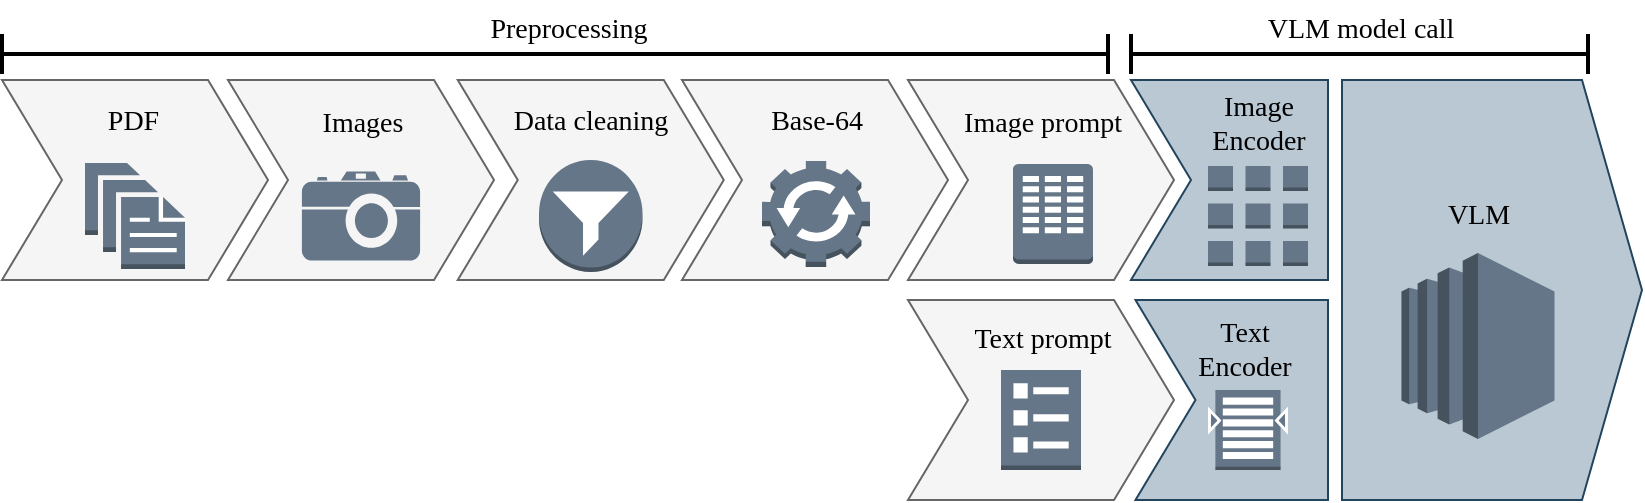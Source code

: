 <mxfile version="24.4.9" type="github">
  <diagram name="Seite-1" id="zDdVwDyc1Fwn5zu0NveK">
    <mxGraphModel dx="1224" dy="816" grid="1" gridSize="10" guides="1" tooltips="1" connect="1" arrows="1" fold="1" page="1" pageScale="1" pageWidth="827" pageHeight="1169" math="0" shadow="0">
      <root>
        <mxCell id="0" />
        <mxCell id="1" parent="0" />
        <mxCell id="O20LecAtxoyKpuHzmxib-36" value="" style="html=1;shadow=0;dashed=0;align=center;verticalAlign=middle;shape=mxgraph.arrows2.arrow;dy=0;dx=30;notch=30;fontFamily=Lucida Console;fontSize=14;fillColor=#f5f5f5;fontColor=#333333;strokeColor=#666666;" vertex="1" parent="1">
          <mxGeometry x="460" y="200" width="133" height="100" as="geometry" />
        </mxCell>
        <mxCell id="O20LecAtxoyKpuHzmxib-35" value="" style="html=1;shadow=0;dashed=0;align=center;verticalAlign=middle;shape=mxgraph.arrows2.arrow;dy=0;dx=30;notch=30;fontFamily=Lucida Console;fontSize=14;fillColor=#f5f5f5;fontColor=#333333;strokeColor=#666666;" vertex="1" parent="1">
          <mxGeometry x="460" y="90" width="133" height="100" as="geometry" />
        </mxCell>
        <mxCell id="O20LecAtxoyKpuHzmxib-34" value="" style="html=1;shadow=0;dashed=0;align=center;verticalAlign=middle;shape=mxgraph.arrows2.arrow;dy=0;dx=30;notch=30;fontFamily=Lucida Console;fontSize=14;fillColor=#f5f5f5;fontColor=#333333;strokeColor=#666666;" vertex="1" parent="1">
          <mxGeometry x="347" y="90" width="133" height="100" as="geometry" />
        </mxCell>
        <mxCell id="O20LecAtxoyKpuHzmxib-33" value="" style="html=1;shadow=0;dashed=0;align=center;verticalAlign=middle;shape=mxgraph.arrows2.arrow;dy=0;dx=30;notch=30;fontFamily=Lucida Console;fontSize=14;fillColor=#f5f5f5;fontColor=#333333;strokeColor=#666666;" vertex="1" parent="1">
          <mxGeometry x="234.88" y="90" width="133" height="100" as="geometry" />
        </mxCell>
        <mxCell id="O20LecAtxoyKpuHzmxib-32" value="" style="html=1;shadow=0;dashed=0;align=center;verticalAlign=middle;shape=mxgraph.arrows2.arrow;dy=0;dx=30;notch=30;fontFamily=Lucida Console;fontSize=14;fillColor=#f5f5f5;fontColor=#333333;strokeColor=#666666;" vertex="1" parent="1">
          <mxGeometry x="120" y="90" width="133" height="100" as="geometry" />
        </mxCell>
        <mxCell id="O20LecAtxoyKpuHzmxib-6" value="" style="html=1;shadow=0;dashed=0;align=center;verticalAlign=middle;shape=mxgraph.arrows2.arrow;dy=0;dx=30;notch=30;fontFamily=Lucida Console;fontSize=14;fillColor=#f5f5f5;fontColor=#333333;strokeColor=#666666;" vertex="1" parent="1">
          <mxGeometry x="7" y="90" width="133" height="100" as="geometry" />
        </mxCell>
        <mxCell id="O20LecAtxoyKpuHzmxib-9" value="" style="outlineConnect=0;dashed=0;verticalLabelPosition=bottom;verticalAlign=top;align=center;html=1;shape=mxgraph.aws3.documents;fillColor=#647687;fontColor=#ffffff;strokeColor=#314354;fontFamily=Lucida Console;fontSize=14;" vertex="1" parent="1">
          <mxGeometry x="48.5" y="131.5" width="50" height="53" as="geometry" />
        </mxCell>
        <mxCell id="O20LecAtxoyKpuHzmxib-10" value="PDF&amp;nbsp;" style="text;html=1;align=center;verticalAlign=middle;resizable=0;points=[];autosize=1;strokeColor=none;fillColor=none;fontFamily=Lucida Console;fontSize=14;" vertex="1" parent="1">
          <mxGeometry x="48.5" y="95.5" width="50" height="30" as="geometry" />
        </mxCell>
        <mxCell id="O20LecAtxoyKpuHzmxib-11" value="" style="outlineConnect=0;dashed=0;verticalLabelPosition=bottom;verticalAlign=top;align=center;html=1;shape=mxgraph.aws3.filtering_rule;fillColor=#647687;fontColor=#ffffff;strokeColor=#314354;fontFamily=Lucida Console;fontSize=14;" vertex="1" parent="1">
          <mxGeometry x="275.51" y="130" width="51.75" height="56" as="geometry" />
        </mxCell>
        <mxCell id="O20LecAtxoyKpuHzmxib-15" value="" style="shape=mxgraph.signs.tech.camera_2;html=1;pointerEvents=1;fillColor=#647687;strokeColor=none;verticalLabelPosition=bottom;verticalAlign=top;align=center;sketch=0;fontColor=#ffffff;fontFamily=Lucida Console;fontSize=14;" vertex="1" parent="1">
          <mxGeometry x="156.94" y="135.75" width="59.12" height="44.5" as="geometry" />
        </mxCell>
        <mxCell id="O20LecAtxoyKpuHzmxib-17" value="Images" style="text;html=1;align=center;verticalAlign=middle;resizable=0;points=[];autosize=1;strokeColor=none;fillColor=none;fontFamily=Lucida Console;fontSize=14;" vertex="1" parent="1">
          <mxGeometry x="156.94" y="97" width="60" height="30" as="geometry" />
        </mxCell>
        <mxCell id="O20LecAtxoyKpuHzmxib-16" value="" style="outlineConnect=0;dashed=0;verticalLabelPosition=bottom;verticalAlign=top;align=center;html=1;shape=mxgraph.aws3.automation;fillColor=#647687;fontColor=#ffffff;strokeColor=#314354;fontFamily=Lucida Console;fontSize=14;" vertex="1" parent="1">
          <mxGeometry x="387" y="130.5" width="54" height="53" as="geometry" />
        </mxCell>
        <mxCell id="O20LecAtxoyKpuHzmxib-18" value="Base-64" style="text;html=1;align=center;verticalAlign=middle;resizable=0;points=[];autosize=1;strokeColor=none;fillColor=none;fontFamily=Lucida Console;fontSize=14;" vertex="1" parent="1">
          <mxGeometry x="379" y="95.5" width="70" height="30" as="geometry" />
        </mxCell>
        <mxCell id="O20LecAtxoyKpuHzmxib-20" value="Data cleaning" style="text;html=1;align=center;verticalAlign=middle;resizable=0;points=[];autosize=1;strokeColor=none;fillColor=none;fontFamily=Lucida Console;fontSize=14;" vertex="1" parent="1">
          <mxGeometry x="251.38" y="95.5" width="100" height="30" as="geometry" />
        </mxCell>
        <mxCell id="O20LecAtxoyKpuHzmxib-22" value="Image prompt" style="text;html=1;align=center;verticalAlign=middle;resizable=0;points=[];autosize=1;strokeColor=none;fillColor=none;fontFamily=Lucida Console;fontSize=14;" vertex="1" parent="1">
          <mxGeometry x="476.5" y="97" width="100" height="30" as="geometry" />
        </mxCell>
        <mxCell id="O20LecAtxoyKpuHzmxib-24" value="Text prompt" style="text;html=1;align=center;verticalAlign=middle;resizable=0;points=[];autosize=1;strokeColor=none;fillColor=none;fontFamily=Lucida Console;fontSize=14;" vertex="1" parent="1">
          <mxGeometry x="481.5" y="205" width="90" height="30" as="geometry" />
        </mxCell>
        <mxCell id="O20LecAtxoyKpuHzmxib-25" value="" style="outlineConnect=0;dashed=0;verticalLabelPosition=bottom;verticalAlign=top;align=center;html=1;shape=mxgraph.aws3.assignment_task;fillColor=#647687;fontColor=#ffffff;strokeColor=#314354;fontFamily=Lucida Console;fontSize=14;" vertex="1" parent="1">
          <mxGeometry x="512.5" y="132" width="40" height="50" as="geometry" />
        </mxCell>
        <mxCell id="O20LecAtxoyKpuHzmxib-27" value="" style="outlineConnect=0;dashed=0;verticalLabelPosition=bottom;verticalAlign=top;align=center;html=1;shape=mxgraph.aws3.requester;fillColor=#647687;fontColor=#ffffff;strokeColor=#314354;fontFamily=Lucida Console;fontSize=14;" vertex="1" parent="1">
          <mxGeometry x="506.5" y="235" width="40" height="50" as="geometry" />
        </mxCell>
        <mxCell id="O20LecAtxoyKpuHzmxib-28" value="" style="html=1;shadow=0;dashed=0;align=center;verticalAlign=middle;shape=mxgraph.arrows2.arrow;dy=0;dx=30;notch=0;fontFamily=Lucida Console;fontSize=14;fillColor=#bac8d3;strokeColor=#23445d;" vertex="1" parent="1">
          <mxGeometry x="677" y="90" width="150" height="210" as="geometry" />
        </mxCell>
        <mxCell id="O20LecAtxoyKpuHzmxib-30" value="VLM" style="text;html=1;align=center;verticalAlign=middle;resizable=0;points=[];autosize=1;strokeColor=none;fillColor=none;fontFamily=Lucida Console;fontSize=14;" vertex="1" parent="1">
          <mxGeometry x="720" y="142.5" width="50" height="30" as="geometry" />
        </mxCell>
        <mxCell id="O20LecAtxoyKpuHzmxib-31" value="" style="outlineConnect=0;dashed=0;verticalLabelPosition=bottom;verticalAlign=top;align=center;html=1;shape=mxgraph.aws3.ec2;fillColor=#647687;fontColor=#ffffff;strokeColor=#314354;fontFamily=Lucida Console;fontSize=14;" vertex="1" parent="1">
          <mxGeometry x="706.75" y="176.5" width="76.5" height="93" as="geometry" />
        </mxCell>
        <mxCell id="O20LecAtxoyKpuHzmxib-37" value="" style="html=1;shadow=0;dashed=0;align=center;verticalAlign=middle;shape=mxgraph.arrows2.arrow;dy=0;dx=0;notch=30;fontFamily=Lucida Console;fontSize=14;fillColor=#bac8d3;strokeColor=#23445d;" vertex="1" parent="1">
          <mxGeometry x="571.5" y="90" width="98.5" height="100" as="geometry" />
        </mxCell>
        <mxCell id="O20LecAtxoyKpuHzmxib-38" value="" style="html=1;shadow=0;dashed=0;align=center;verticalAlign=middle;shape=mxgraph.arrows2.arrow;dy=0;dx=0;notch=30;fontFamily=Lucida Console;fontSize=14;fillColor=#bac8d3;strokeColor=#23445d;" vertex="1" parent="1">
          <mxGeometry x="573.75" y="200" width="96.25" height="100" as="geometry" />
        </mxCell>
        <mxCell id="O20LecAtxoyKpuHzmxib-39" value="Image&lt;div&gt;Encoder&lt;/div&gt;" style="text;html=1;align=center;verticalAlign=middle;resizable=0;points=[];autosize=1;strokeColor=none;fillColor=none;fontFamily=Lucida Console;fontSize=14;" vertex="1" parent="1">
          <mxGeometry x="600" y="87" width="70" height="50" as="geometry" />
        </mxCell>
        <mxCell id="O20LecAtxoyKpuHzmxib-40" value="Text&lt;div&gt;Encoder&lt;/div&gt;" style="text;html=1;align=center;verticalAlign=middle;resizable=0;points=[];autosize=1;strokeColor=none;fillColor=none;fontFamily=Lucida Console;fontSize=14;" vertex="1" parent="1">
          <mxGeometry x="593" y="200" width="70" height="50" as="geometry" />
        </mxCell>
        <mxCell id="O20LecAtxoyKpuHzmxib-41" value="" style="outlineConnect=0;dashed=0;verticalLabelPosition=bottom;verticalAlign=top;align=center;html=1;shape=mxgraph.aws3.instances_2;fillColor=#647687;fontColor=#ffffff;strokeColor=#314354;" vertex="1" parent="1">
          <mxGeometry x="610" y="133" width="50" height="50" as="geometry" />
        </mxCell>
        <mxCell id="O20LecAtxoyKpuHzmxib-43" value="" style="outlineConnect=0;dashed=0;verticalLabelPosition=bottom;verticalAlign=top;align=center;html=1;shape=mxgraph.aws3.search_documents;fillColor=#647687;fontColor=#ffffff;strokeColor=#314354;" vertex="1" parent="1">
          <mxGeometry x="610" y="245" width="40" height="40" as="geometry" />
        </mxCell>
        <mxCell id="O20LecAtxoyKpuHzmxib-44" value="" style="shape=crossbar;whiteSpace=wrap;html=1;rounded=1;strokeWidth=2;fillColor=#647687;strokeColor=#000000;fontColor=#ffffff;" vertex="1" parent="1">
          <mxGeometry x="7" y="67" width="553" height="20" as="geometry" />
        </mxCell>
        <mxCell id="O20LecAtxoyKpuHzmxib-46" value="Preprocessing" style="text;html=1;align=center;verticalAlign=middle;resizable=0;points=[];autosize=1;strokeColor=none;fillColor=none;fontFamily=Lucida Console;fontSize=14;" vertex="1" parent="1">
          <mxGeometry x="240" y="50" width="100" height="30" as="geometry" />
        </mxCell>
        <mxCell id="O20LecAtxoyKpuHzmxib-47" value="" style="shape=crossbar;whiteSpace=wrap;html=1;rounded=1;strokeWidth=2;fillColor=#647687;strokeColor=#000000;fontColor=#ffffff;" vertex="1" parent="1">
          <mxGeometry x="571.5" y="67" width="228.5" height="20" as="geometry" />
        </mxCell>
        <mxCell id="O20LecAtxoyKpuHzmxib-48" value="VLM model call" style="text;html=1;align=center;verticalAlign=middle;resizable=0;points=[];autosize=1;strokeColor=none;fillColor=none;fontFamily=Lucida Console;fontSize=14;" vertex="1" parent="1">
          <mxGeometry x="625.75" y="50" width="120" height="30" as="geometry" />
        </mxCell>
      </root>
    </mxGraphModel>
  </diagram>
</mxfile>
